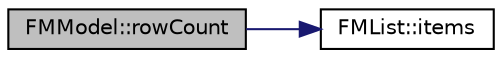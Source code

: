 digraph "FMModel::rowCount"
{
 // INTERACTIVE_SVG=YES
 // LATEX_PDF_SIZE
  edge [fontname="Helvetica",fontsize="10",labelfontname="Helvetica",labelfontsize="10"];
  node [fontname="Helvetica",fontsize="10",shape=record];
  rankdir="LR";
  Node13 [label="FMModel::rowCount",height=0.2,width=0.4,color="black", fillcolor="grey75", style="filled", fontcolor="black",tooltip=" "];
  Node13 -> Node14 [color="midnightblue",fontsize="10",style="solid",fontname="Helvetica"];
  Node14 [label="FMList::items",height=0.2,width=0.4,color="black", fillcolor="white", style="filled",URL="$class_f_m_list.html#a4f8851aa82cb06d4b90171dcb0b5e488",tooltip=" "];
}
